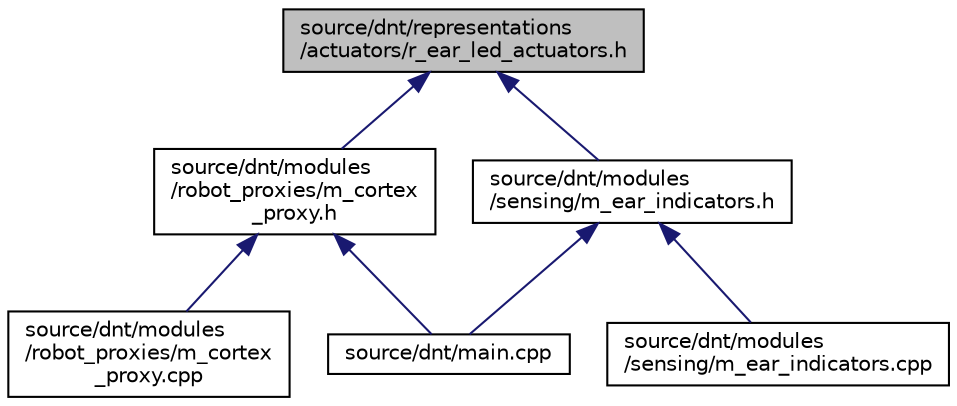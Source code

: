 digraph "source/dnt/representations/actuators/r_ear_led_actuators.h"
{
  edge [fontname="Helvetica",fontsize="10",labelfontname="Helvetica",labelfontsize="10"];
  node [fontname="Helvetica",fontsize="10",shape=record];
  Node3 [label="source/dnt/representations\l/actuators/r_ear_led_actuators.h",height=0.2,width=0.4,color="black", fillcolor="grey75", style="filled", fontcolor="black"];
  Node3 -> Node4 [dir="back",color="midnightblue",fontsize="10",style="solid",fontname="Helvetica"];
  Node4 [label="source/dnt/modules\l/robot_proxies/m_cortex\l_proxy.h",height=0.2,width=0.4,color="black", fillcolor="white", style="filled",URL="$m__cortex__proxy_8h.html"];
  Node4 -> Node5 [dir="back",color="midnightblue",fontsize="10",style="solid",fontname="Helvetica"];
  Node5 [label="source/dnt/main.cpp",height=0.2,width=0.4,color="black", fillcolor="white", style="filled",URL="$dnt_2main_8cpp.html"];
  Node4 -> Node6 [dir="back",color="midnightblue",fontsize="10",style="solid",fontname="Helvetica"];
  Node6 [label="source/dnt/modules\l/robot_proxies/m_cortex\l_proxy.cpp",height=0.2,width=0.4,color="black", fillcolor="white", style="filled",URL="$m__cortex__proxy_8cpp.html"];
  Node3 -> Node7 [dir="back",color="midnightblue",fontsize="10",style="solid",fontname="Helvetica"];
  Node7 [label="source/dnt/modules\l/sensing/m_ear_indicators.h",height=0.2,width=0.4,color="black", fillcolor="white", style="filled",URL="$m__ear__indicators_8h.html"];
  Node7 -> Node5 [dir="back",color="midnightblue",fontsize="10",style="solid",fontname="Helvetica"];
  Node7 -> Node8 [dir="back",color="midnightblue",fontsize="10",style="solid",fontname="Helvetica"];
  Node8 [label="source/dnt/modules\l/sensing/m_ear_indicators.cpp",height=0.2,width=0.4,color="black", fillcolor="white", style="filled",URL="$m__ear__indicators_8cpp.html"];
}
